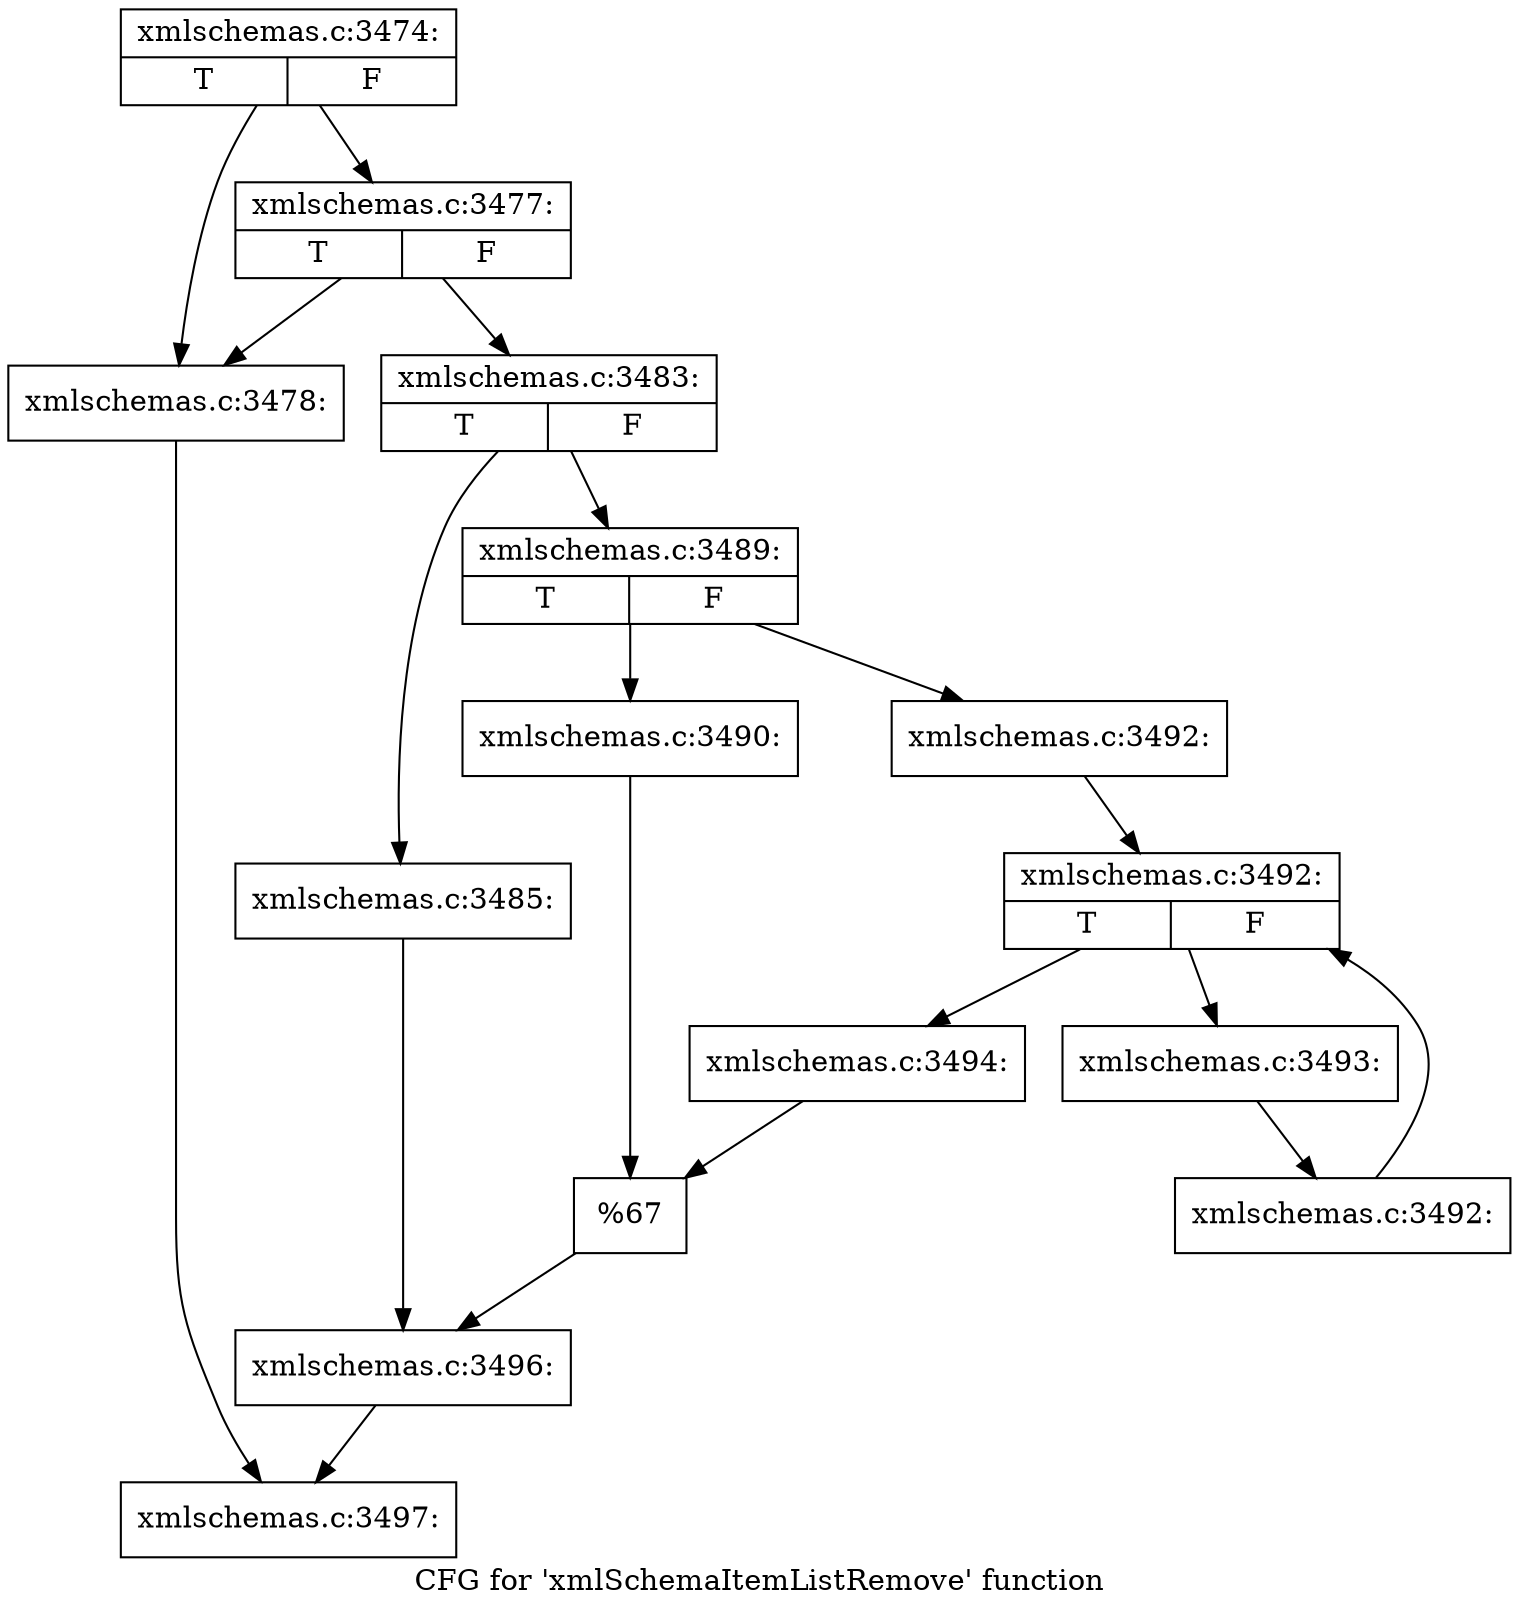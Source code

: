 digraph "CFG for 'xmlSchemaItemListRemove' function" {
	label="CFG for 'xmlSchemaItemListRemove' function";

	Node0x50e3ea0 [shape=record,label="{xmlschemas.c:3474:|{<s0>T|<s1>F}}"];
	Node0x50e3ea0 -> Node0x50e4410;
	Node0x50e3ea0 -> Node0x50fa160;
	Node0x50fa160 [shape=record,label="{xmlschemas.c:3477:|{<s0>T|<s1>F}}"];
	Node0x50fa160 -> Node0x50e4410;
	Node0x50fa160 -> Node0x50fa110;
	Node0x50e4410 [shape=record,label="{xmlschemas.c:3478:}"];
	Node0x50e4410 -> Node0x50f9720;
	Node0x50fa110 [shape=record,label="{xmlschemas.c:3483:|{<s0>T|<s1>F}}"];
	Node0x50fa110 -> Node0x50fb650;
	Node0x50fa110 -> Node0x50fb6f0;
	Node0x50fb650 [shape=record,label="{xmlschemas.c:3485:}"];
	Node0x50fb650 -> Node0x50fb6a0;
	Node0x50fb6f0 [shape=record,label="{xmlschemas.c:3489:|{<s0>T|<s1>F}}"];
	Node0x50fb6f0 -> Node0x50fc4a0;
	Node0x50fb6f0 -> Node0x50fc540;
	Node0x50fc4a0 [shape=record,label="{xmlschemas.c:3490:}"];
	Node0x50fc4a0 -> Node0x50fc4f0;
	Node0x50fc540 [shape=record,label="{xmlschemas.c:3492:}"];
	Node0x50fc540 -> Node0x50fd000;
	Node0x50fd000 [shape=record,label="{xmlschemas.c:3492:|{<s0>T|<s1>F}}"];
	Node0x50fd000 -> Node0x50fd260;
	Node0x50fd000 -> Node0x50fce40;
	Node0x50fd260 [shape=record,label="{xmlschemas.c:3493:}"];
	Node0x50fd260 -> Node0x50fd210;
	Node0x50fd210 [shape=record,label="{xmlschemas.c:3492:}"];
	Node0x50fd210 -> Node0x50fd000;
	Node0x50fce40 [shape=record,label="{xmlschemas.c:3494:}"];
	Node0x50fce40 -> Node0x50fc4f0;
	Node0x50fc4f0 [shape=record,label="{%67}"];
	Node0x50fc4f0 -> Node0x50fb6a0;
	Node0x50fb6a0 [shape=record,label="{xmlschemas.c:3496:}"];
	Node0x50fb6a0 -> Node0x50f9720;
	Node0x50f9720 [shape=record,label="{xmlschemas.c:3497:}"];
}
